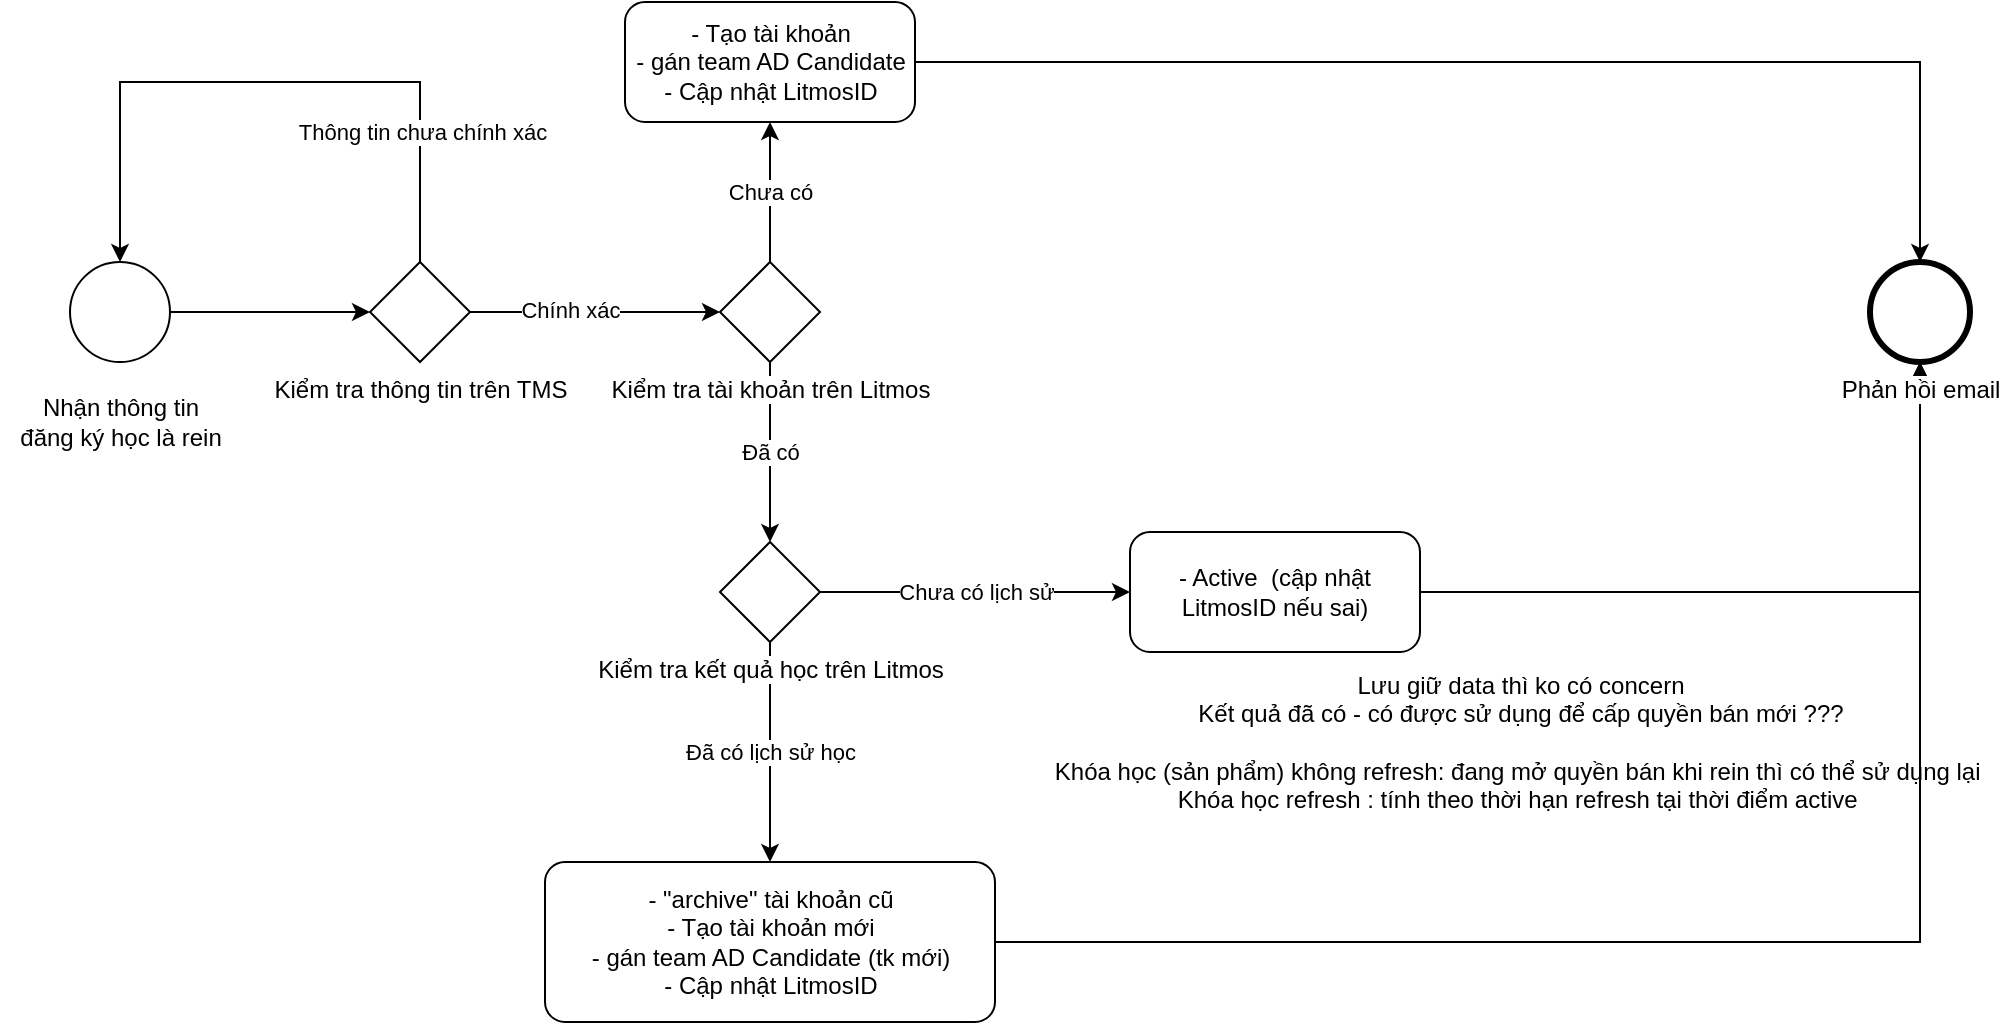 <mxfile version="20.8.1" type="github" pages="2">
  <diagram id="DPO4XS-6EMBhYLj-GZPu" name="2 profile">
    <mxGraphModel dx="2219" dy="909" grid="1" gridSize="10" guides="1" tooltips="1" connect="1" arrows="1" fold="1" page="1" pageScale="1" pageWidth="850" pageHeight="1100" math="0" shadow="0">
      <root>
        <mxCell id="0" />
        <mxCell id="1" parent="0" />
        <mxCell id="NvTo4BpGLUiUqA6QtgEW-8" style="edgeStyle=orthogonalEdgeStyle;rounded=0;orthogonalLoop=1;jettySize=auto;html=1;entryX=0;entryY=0.5;entryDx=0;entryDy=0;entryPerimeter=0;" parent="1" source="NvTo4BpGLUiUqA6QtgEW-2" target="NvTo4BpGLUiUqA6QtgEW-4" edge="1">
          <mxGeometry relative="1" as="geometry" />
        </mxCell>
        <mxCell id="NvTo4BpGLUiUqA6QtgEW-2" value="" style="points=[[0.145,0.145,0],[0.5,0,0],[0.855,0.145,0],[1,0.5,0],[0.855,0.855,0],[0.5,1,0],[0.145,0.855,0],[0,0.5,0]];shape=mxgraph.bpmn.event;html=1;verticalLabelPosition=bottom;labelBackgroundColor=#ffffff;verticalAlign=top;align=center;perimeter=ellipsePerimeter;outlineConnect=0;aspect=fixed;outline=standard;symbol=general;" parent="1" vertex="1">
          <mxGeometry x="50" y="360" width="50" height="50" as="geometry" />
        </mxCell>
        <mxCell id="NvTo4BpGLUiUqA6QtgEW-3" value="Nhận thông tin &lt;br&gt;đăng ký học là rein" style="text;html=1;align=center;verticalAlign=middle;resizable=0;points=[];autosize=1;strokeColor=none;fillColor=none;" parent="1" vertex="1">
          <mxGeometry x="15" y="420" width="120" height="40" as="geometry" />
        </mxCell>
        <mxCell id="NvTo4BpGLUiUqA6QtgEW-9" style="edgeStyle=orthogonalEdgeStyle;rounded=0;orthogonalLoop=1;jettySize=auto;html=1;entryX=0;entryY=0.5;entryDx=0;entryDy=0;entryPerimeter=0;" parent="1" source="NvTo4BpGLUiUqA6QtgEW-4" target="NvTo4BpGLUiUqA6QtgEW-5" edge="1">
          <mxGeometry relative="1" as="geometry" />
        </mxCell>
        <mxCell id="NvTo4BpGLUiUqA6QtgEW-12" value="Chính xác" style="edgeLabel;html=1;align=center;verticalAlign=middle;resizable=0;points=[];" parent="NvTo4BpGLUiUqA6QtgEW-9" vertex="1" connectable="0">
          <mxGeometry x="-0.2" y="1" relative="1" as="geometry">
            <mxPoint as="offset" />
          </mxGeometry>
        </mxCell>
        <mxCell id="NvTo4BpGLUiUqA6QtgEW-10" style="edgeStyle=orthogonalEdgeStyle;rounded=0;orthogonalLoop=1;jettySize=auto;html=1;entryX=0.5;entryY=0;entryDx=0;entryDy=0;entryPerimeter=0;" parent="1" source="NvTo4BpGLUiUqA6QtgEW-4" target="NvTo4BpGLUiUqA6QtgEW-2" edge="1">
          <mxGeometry relative="1" as="geometry">
            <Array as="points">
              <mxPoint x="225" y="270" />
              <mxPoint x="75" y="270" />
            </Array>
          </mxGeometry>
        </mxCell>
        <mxCell id="NvTo4BpGLUiUqA6QtgEW-11" value="Thông tin chưa chính xác" style="edgeLabel;html=1;align=center;verticalAlign=middle;resizable=0;points=[];" parent="NvTo4BpGLUiUqA6QtgEW-10" vertex="1" connectable="0">
          <mxGeometry x="-0.606" y="-1" relative="1" as="geometry">
            <mxPoint as="offset" />
          </mxGeometry>
        </mxCell>
        <mxCell id="NvTo4BpGLUiUqA6QtgEW-4" value="Kiểm tra thông tin trên TMS" style="points=[[0.25,0.25,0],[0.5,0,0],[0.75,0.25,0],[1,0.5,0],[0.75,0.75,0],[0.5,1,0],[0.25,0.75,0],[0,0.5,0]];shape=mxgraph.bpmn.gateway2;html=1;verticalLabelPosition=bottom;labelBackgroundColor=#ffffff;verticalAlign=top;align=center;perimeter=rhombusPerimeter;outlineConnect=0;outline=none;symbol=none;" parent="1" vertex="1">
          <mxGeometry x="200" y="360" width="50" height="50" as="geometry" />
        </mxCell>
        <mxCell id="NvTo4BpGLUiUqA6QtgEW-13" value="Chưa có" style="edgeStyle=orthogonalEdgeStyle;rounded=0;orthogonalLoop=1;jettySize=auto;html=1;entryX=0.5;entryY=1;entryDx=0;entryDy=0;entryPerimeter=0;" parent="1" source="NvTo4BpGLUiUqA6QtgEW-5" target="NvTo4BpGLUiUqA6QtgEW-7" edge="1">
          <mxGeometry relative="1" as="geometry" />
        </mxCell>
        <mxCell id="NvTo4BpGLUiUqA6QtgEW-14" value="Đã có" style="edgeStyle=orthogonalEdgeStyle;rounded=0;orthogonalLoop=1;jettySize=auto;html=1;entryX=0.5;entryY=0;entryDx=0;entryDy=0;entryPerimeter=0;" parent="1" source="NvTo4BpGLUiUqA6QtgEW-5" target="NvTo4BpGLUiUqA6QtgEW-6" edge="1">
          <mxGeometry relative="1" as="geometry" />
        </mxCell>
        <mxCell id="NvTo4BpGLUiUqA6QtgEW-5" value="Kiểm tra tài khoản trên Litmos" style="points=[[0.25,0.25,0],[0.5,0,0],[0.75,0.25,0],[1,0.5,0],[0.75,0.75,0],[0.5,1,0],[0.25,0.75,0],[0,0.5,0]];shape=mxgraph.bpmn.gateway2;html=1;verticalLabelPosition=bottom;labelBackgroundColor=#ffffff;verticalAlign=top;align=center;perimeter=rhombusPerimeter;outlineConnect=0;outline=none;symbol=none;" parent="1" vertex="1">
          <mxGeometry x="375" y="360" width="50" height="50" as="geometry" />
        </mxCell>
        <mxCell id="NvTo4BpGLUiUqA6QtgEW-17" value="Chưa có lịch sử" style="edgeStyle=orthogonalEdgeStyle;rounded=0;orthogonalLoop=1;jettySize=auto;html=1;entryX=0;entryY=0.5;entryDx=0;entryDy=0;entryPerimeter=0;" parent="1" source="NvTo4BpGLUiUqA6QtgEW-6" target="NvTo4BpGLUiUqA6QtgEW-16" edge="1">
          <mxGeometry relative="1" as="geometry" />
        </mxCell>
        <mxCell id="NvTo4BpGLUiUqA6QtgEW-18" value="Đã có lịch sử học" style="edgeStyle=orthogonalEdgeStyle;rounded=0;orthogonalLoop=1;jettySize=auto;html=1;entryX=0.5;entryY=0;entryDx=0;entryDy=0;entryPerimeter=0;" parent="1" source="NvTo4BpGLUiUqA6QtgEW-6" target="NvTo4BpGLUiUqA6QtgEW-15" edge="1">
          <mxGeometry relative="1" as="geometry" />
        </mxCell>
        <mxCell id="NvTo4BpGLUiUqA6QtgEW-6" value="Kiểm tra kết quả học trên Litmos" style="points=[[0.25,0.25,0],[0.5,0,0],[0.75,0.25,0],[1,0.5,0],[0.75,0.75,0],[0.5,1,0],[0.25,0.75,0],[0,0.5,0]];shape=mxgraph.bpmn.gateway2;html=1;verticalLabelPosition=bottom;labelBackgroundColor=#ffffff;verticalAlign=top;align=center;perimeter=rhombusPerimeter;outlineConnect=0;outline=none;symbol=none;" parent="1" vertex="1">
          <mxGeometry x="375" y="500" width="50" height="50" as="geometry" />
        </mxCell>
        <mxCell id="NvTo4BpGLUiUqA6QtgEW-20" style="edgeStyle=orthogonalEdgeStyle;rounded=0;orthogonalLoop=1;jettySize=auto;html=1;entryX=0.5;entryY=0;entryDx=0;entryDy=0;entryPerimeter=0;" parent="1" source="NvTo4BpGLUiUqA6QtgEW-7" target="NvTo4BpGLUiUqA6QtgEW-19" edge="1">
          <mxGeometry relative="1" as="geometry" />
        </mxCell>
        <mxCell id="NvTo4BpGLUiUqA6QtgEW-7" value="- Tạo tài khoản&lt;br&gt;- gán team AD Candidate&lt;br&gt;- Cập nhật LitmosID" style="points=[[0.25,0,0],[0.5,0,0],[0.75,0,0],[1,0.25,0],[1,0.5,0],[1,0.75,0],[0.75,1,0],[0.5,1,0],[0.25,1,0],[0,0.75,0],[0,0.5,0],[0,0.25,0]];shape=mxgraph.bpmn.task;whiteSpace=wrap;rectStyle=rounded;size=10;html=1;taskMarker=abstract;" parent="1" vertex="1">
          <mxGeometry x="327.5" y="230" width="145" height="60" as="geometry" />
        </mxCell>
        <mxCell id="NvTo4BpGLUiUqA6QtgEW-22" style="edgeStyle=orthogonalEdgeStyle;rounded=0;orthogonalLoop=1;jettySize=auto;html=1;entryX=0.5;entryY=1;entryDx=0;entryDy=0;entryPerimeter=0;" parent="1" source="NvTo4BpGLUiUqA6QtgEW-15" target="NvTo4BpGLUiUqA6QtgEW-19" edge="1">
          <mxGeometry relative="1" as="geometry" />
        </mxCell>
        <mxCell id="NvTo4BpGLUiUqA6QtgEW-15" value="- &quot;archive&quot; tài khoản cũ&lt;br&gt;- Tạo tài khoản mới&lt;br&gt;- gán team AD Candidate (tk mới)&lt;br&gt;- Cập nhật LitmosID" style="points=[[0.25,0,0],[0.5,0,0],[0.75,0,0],[1,0.25,0],[1,0.5,0],[1,0.75,0],[0.75,1,0],[0.5,1,0],[0.25,1,0],[0,0.75,0],[0,0.5,0],[0,0.25,0]];shape=mxgraph.bpmn.task;whiteSpace=wrap;rectStyle=rounded;size=10;html=1;taskMarker=abstract;" parent="1" vertex="1">
          <mxGeometry x="287.5" y="660" width="225" height="80" as="geometry" />
        </mxCell>
        <mxCell id="NvTo4BpGLUiUqA6QtgEW-21" style="edgeStyle=orthogonalEdgeStyle;rounded=0;orthogonalLoop=1;jettySize=auto;html=1;" parent="1" source="NvTo4BpGLUiUqA6QtgEW-16" target="NvTo4BpGLUiUqA6QtgEW-19" edge="1">
          <mxGeometry relative="1" as="geometry" />
        </mxCell>
        <mxCell id="NvTo4BpGLUiUqA6QtgEW-16" value="- Active&amp;nbsp; (cập nhật LitmosID nếu sai)" style="points=[[0.25,0,0],[0.5,0,0],[0.75,0,0],[1,0.25,0],[1,0.5,0],[1,0.75,0],[0.75,1,0],[0.5,1,0],[0.25,1,0],[0,0.75,0],[0,0.5,0],[0,0.25,0]];shape=mxgraph.bpmn.task;whiteSpace=wrap;rectStyle=rounded;size=10;html=1;taskMarker=abstract;" parent="1" vertex="1">
          <mxGeometry x="580" y="495" width="145" height="60" as="geometry" />
        </mxCell>
        <mxCell id="NvTo4BpGLUiUqA6QtgEW-19" value="Phản hồi email" style="points=[[0.145,0.145,0],[0.5,0,0],[0.855,0.145,0],[1,0.5,0],[0.855,0.855,0],[0.5,1,0],[0.145,0.855,0],[0,0.5,0]];shape=mxgraph.bpmn.event;html=1;verticalLabelPosition=bottom;labelBackgroundColor=#ffffff;verticalAlign=top;align=center;perimeter=ellipsePerimeter;outlineConnect=0;aspect=fixed;outline=end;symbol=terminate2;" parent="1" vertex="1">
          <mxGeometry x="950" y="360" width="50" height="50" as="geometry" />
        </mxCell>
        <mxCell id="l5VtLEUAStSIJk22taqG-1" value="Lưu giữ data thì ko có concern&lt;br&gt;Kết quả đã có - có được sử dụng để cấp quyền bán mới ???&lt;br&gt;&lt;br&gt;Khóa học (sản phẩm) không refresh: đang mở quyền bán khi rein thì có thể sử dụng lại&amp;nbsp;&lt;br&gt;Khóa học refresh : tính theo thời hạn refresh tại thời điểm active&amp;nbsp;" style="text;html=1;align=center;verticalAlign=middle;resizable=0;points=[];autosize=1;strokeColor=none;fillColor=none;" vertex="1" parent="1">
          <mxGeometry x="530" y="555" width="490" height="90" as="geometry" />
        </mxCell>
      </root>
    </mxGraphModel>
  </diagram>
  <diagram id="6DlRw8bb4zmcJ_bJIPaH" name="1 profile">
    <mxGraphModel dx="1332" dy="518" grid="1" gridSize="10" guides="1" tooltips="1" connect="1" arrows="1" fold="1" page="1" pageScale="1" pageWidth="850" pageHeight="1100" math="0" shadow="0">
      <root>
        <mxCell id="0" />
        <mxCell id="1" parent="0" />
        <mxCell id="MlbkXNLpt9Xtt3pzgXLe-1" style="edgeStyle=orthogonalEdgeStyle;rounded=0;orthogonalLoop=1;jettySize=auto;html=1;entryX=0;entryY=0.5;entryDx=0;entryDy=0;entryPerimeter=0;" parent="1" source="MlbkXNLpt9Xtt3pzgXLe-2" target="MlbkXNLpt9Xtt3pzgXLe-8" edge="1">
          <mxGeometry relative="1" as="geometry" />
        </mxCell>
        <mxCell id="MlbkXNLpt9Xtt3pzgXLe-2" value="" style="points=[[0.145,0.145,0],[0.5,0,0],[0.855,0.145,0],[1,0.5,0],[0.855,0.855,0],[0.5,1,0],[0.145,0.855,0],[0,0.5,0]];shape=mxgraph.bpmn.event;html=1;verticalLabelPosition=bottom;labelBackgroundColor=#ffffff;verticalAlign=top;align=center;perimeter=ellipsePerimeter;outlineConnect=0;aspect=fixed;outline=standard;symbol=general;" parent="1" vertex="1">
          <mxGeometry x="50" y="360" width="50" height="50" as="geometry" />
        </mxCell>
        <mxCell id="MlbkXNLpt9Xtt3pzgXLe-3" value="Nhận thông tin &lt;br&gt;đăng ký học là rein" style="text;html=1;align=center;verticalAlign=middle;resizable=0;points=[];autosize=1;strokeColor=none;fillColor=none;" parent="1" vertex="1">
          <mxGeometry x="15" y="420" width="120" height="40" as="geometry" />
        </mxCell>
        <mxCell id="MlbkXNLpt9Xtt3pzgXLe-4" style="edgeStyle=orthogonalEdgeStyle;rounded=0;orthogonalLoop=1;jettySize=auto;html=1;entryX=0;entryY=0.5;entryDx=0;entryDy=0;entryPerimeter=0;" parent="1" source="MlbkXNLpt9Xtt3pzgXLe-8" target="MlbkXNLpt9Xtt3pzgXLe-11" edge="1">
          <mxGeometry relative="1" as="geometry" />
        </mxCell>
        <mxCell id="MlbkXNLpt9Xtt3pzgXLe-5" value="Chính xác" style="edgeLabel;html=1;align=center;verticalAlign=middle;resizable=0;points=[];" parent="MlbkXNLpt9Xtt3pzgXLe-4" vertex="1" connectable="0">
          <mxGeometry x="-0.2" y="1" relative="1" as="geometry">
            <mxPoint as="offset" />
          </mxGeometry>
        </mxCell>
        <mxCell id="MlbkXNLpt9Xtt3pzgXLe-6" style="edgeStyle=orthogonalEdgeStyle;rounded=0;orthogonalLoop=1;jettySize=auto;html=1;entryX=0.5;entryY=0;entryDx=0;entryDy=0;entryPerimeter=0;" parent="1" source="MlbkXNLpt9Xtt3pzgXLe-8" target="MlbkXNLpt9Xtt3pzgXLe-2" edge="1">
          <mxGeometry relative="1" as="geometry">
            <Array as="points">
              <mxPoint x="225" y="270" />
              <mxPoint x="75" y="270" />
            </Array>
          </mxGeometry>
        </mxCell>
        <mxCell id="MlbkXNLpt9Xtt3pzgXLe-7" value="Thông tin chưa chính xác" style="edgeLabel;html=1;align=center;verticalAlign=middle;resizable=0;points=[];" parent="MlbkXNLpt9Xtt3pzgXLe-6" vertex="1" connectable="0">
          <mxGeometry x="-0.606" y="-1" relative="1" as="geometry">
            <mxPoint as="offset" />
          </mxGeometry>
        </mxCell>
        <mxCell id="MlbkXNLpt9Xtt3pzgXLe-8" value="Kiểm tra thông tin trên TMS" style="points=[[0.25,0.25,0],[0.5,0,0],[0.75,0.25,0],[1,0.5,0],[0.75,0.75,0],[0.5,1,0],[0.25,0.75,0],[0,0.5,0]];shape=mxgraph.bpmn.gateway2;html=1;verticalLabelPosition=bottom;labelBackgroundColor=#ffffff;verticalAlign=top;align=center;perimeter=rhombusPerimeter;outlineConnect=0;outline=none;symbol=none;" parent="1" vertex="1">
          <mxGeometry x="200" y="360" width="50" height="50" as="geometry" />
        </mxCell>
        <mxCell id="MlbkXNLpt9Xtt3pzgXLe-9" value="Chưa có" style="edgeStyle=orthogonalEdgeStyle;rounded=0;orthogonalLoop=1;jettySize=auto;html=1;entryX=0.5;entryY=1;entryDx=0;entryDy=0;entryPerimeter=0;" parent="1" source="MlbkXNLpt9Xtt3pzgXLe-11" target="MlbkXNLpt9Xtt3pzgXLe-16" edge="1">
          <mxGeometry relative="1" as="geometry" />
        </mxCell>
        <mxCell id="MlbkXNLpt9Xtt3pzgXLe-23" value="Đã có" style="edgeStyle=orthogonalEdgeStyle;rounded=0;orthogonalLoop=1;jettySize=auto;html=1;entryX=0.33;entryY=-0.05;entryDx=0;entryDy=0;entryPerimeter=0;" parent="1" source="MlbkXNLpt9Xtt3pzgXLe-11" target="MlbkXNLpt9Xtt3pzgXLe-22" edge="1">
          <mxGeometry relative="1" as="geometry" />
        </mxCell>
        <mxCell id="MlbkXNLpt9Xtt3pzgXLe-11" value="Kiểm tra tài khoản trên Litmos" style="points=[[0.25,0.25,0],[0.5,0,0],[0.75,0.25,0],[1,0.5,0],[0.75,0.75,0],[0.5,1,0],[0.25,0.75,0],[0,0.5,0]];shape=mxgraph.bpmn.gateway2;html=1;verticalLabelPosition=bottom;labelBackgroundColor=#ffffff;verticalAlign=top;align=center;perimeter=rhombusPerimeter;outlineConnect=0;outline=none;symbol=none;" parent="1" vertex="1">
          <mxGeometry x="375" y="360" width="50" height="50" as="geometry" />
        </mxCell>
        <mxCell id="MlbkXNLpt9Xtt3pzgXLe-15" style="edgeStyle=orthogonalEdgeStyle;rounded=0;orthogonalLoop=1;jettySize=auto;html=1;entryX=0.5;entryY=0;entryDx=0;entryDy=0;entryPerimeter=0;" parent="1" source="MlbkXNLpt9Xtt3pzgXLe-16" target="MlbkXNLpt9Xtt3pzgXLe-21" edge="1">
          <mxGeometry relative="1" as="geometry" />
        </mxCell>
        <mxCell id="MlbkXNLpt9Xtt3pzgXLe-16" value="- Tạo tài khoản&lt;br&gt;- gán team AD Candidate&lt;br&gt;- Cập nhật LitmosID" style="points=[[0.25,0,0],[0.5,0,0],[0.75,0,0],[1,0.25,0],[1,0.5,0],[1,0.75,0],[0.75,1,0],[0.5,1,0],[0.25,1,0],[0,0.75,0],[0,0.5,0],[0,0.25,0]];shape=mxgraph.bpmn.task;whiteSpace=wrap;rectStyle=rounded;size=10;html=1;taskMarker=abstract;" parent="1" vertex="1">
          <mxGeometry x="327.5" y="230" width="145" height="60" as="geometry" />
        </mxCell>
        <mxCell id="MlbkXNLpt9Xtt3pzgXLe-17" style="edgeStyle=orthogonalEdgeStyle;rounded=0;orthogonalLoop=1;jettySize=auto;html=1;entryX=0.5;entryY=1;entryDx=0;entryDy=0;entryPerimeter=0;" parent="1" target="MlbkXNLpt9Xtt3pzgXLe-21" edge="1">
          <mxGeometry relative="1" as="geometry">
            <mxPoint x="525" y="550" as="sourcePoint" />
          </mxGeometry>
        </mxCell>
        <mxCell id="MlbkXNLpt9Xtt3pzgXLe-21" value="Phản hồi email" style="points=[[0.145,0.145,0],[0.5,0,0],[0.855,0.145,0],[1,0.5,0],[0.855,0.855,0],[0.5,1,0],[0.145,0.855,0],[0,0.5,0]];shape=mxgraph.bpmn.event;html=1;verticalLabelPosition=bottom;labelBackgroundColor=#ffffff;verticalAlign=top;align=center;perimeter=ellipsePerimeter;outlineConnect=0;aspect=fixed;outline=end;symbol=terminate2;" parent="1" vertex="1">
          <mxGeometry x="950" y="360" width="50" height="50" as="geometry" />
        </mxCell>
        <mxCell id="MlbkXNLpt9Xtt3pzgXLe-22" value="- Đổi về SĐT (nếu đang là MSDL)&lt;br&gt;- Active (nếu đang là inactive)&lt;br&gt;- Cập nhật LitmosID (nếu cần)" style="points=[[0.25,0,0],[0.5,0,0],[0.75,0,0],[1,0.25,0],[1,0.5,0],[1,0.75,0],[0.75,1,0],[0.5,1,0],[0.25,1,0],[0,0.75,0],[0,0.5,0],[0,0.25,0]];shape=mxgraph.bpmn.task;whiteSpace=wrap;rectStyle=rounded;size=10;html=1;taskMarker=abstract;" parent="1" vertex="1">
          <mxGeometry x="327.5" y="520" width="222.5" height="60" as="geometry" />
        </mxCell>
      </root>
    </mxGraphModel>
  </diagram>
</mxfile>
